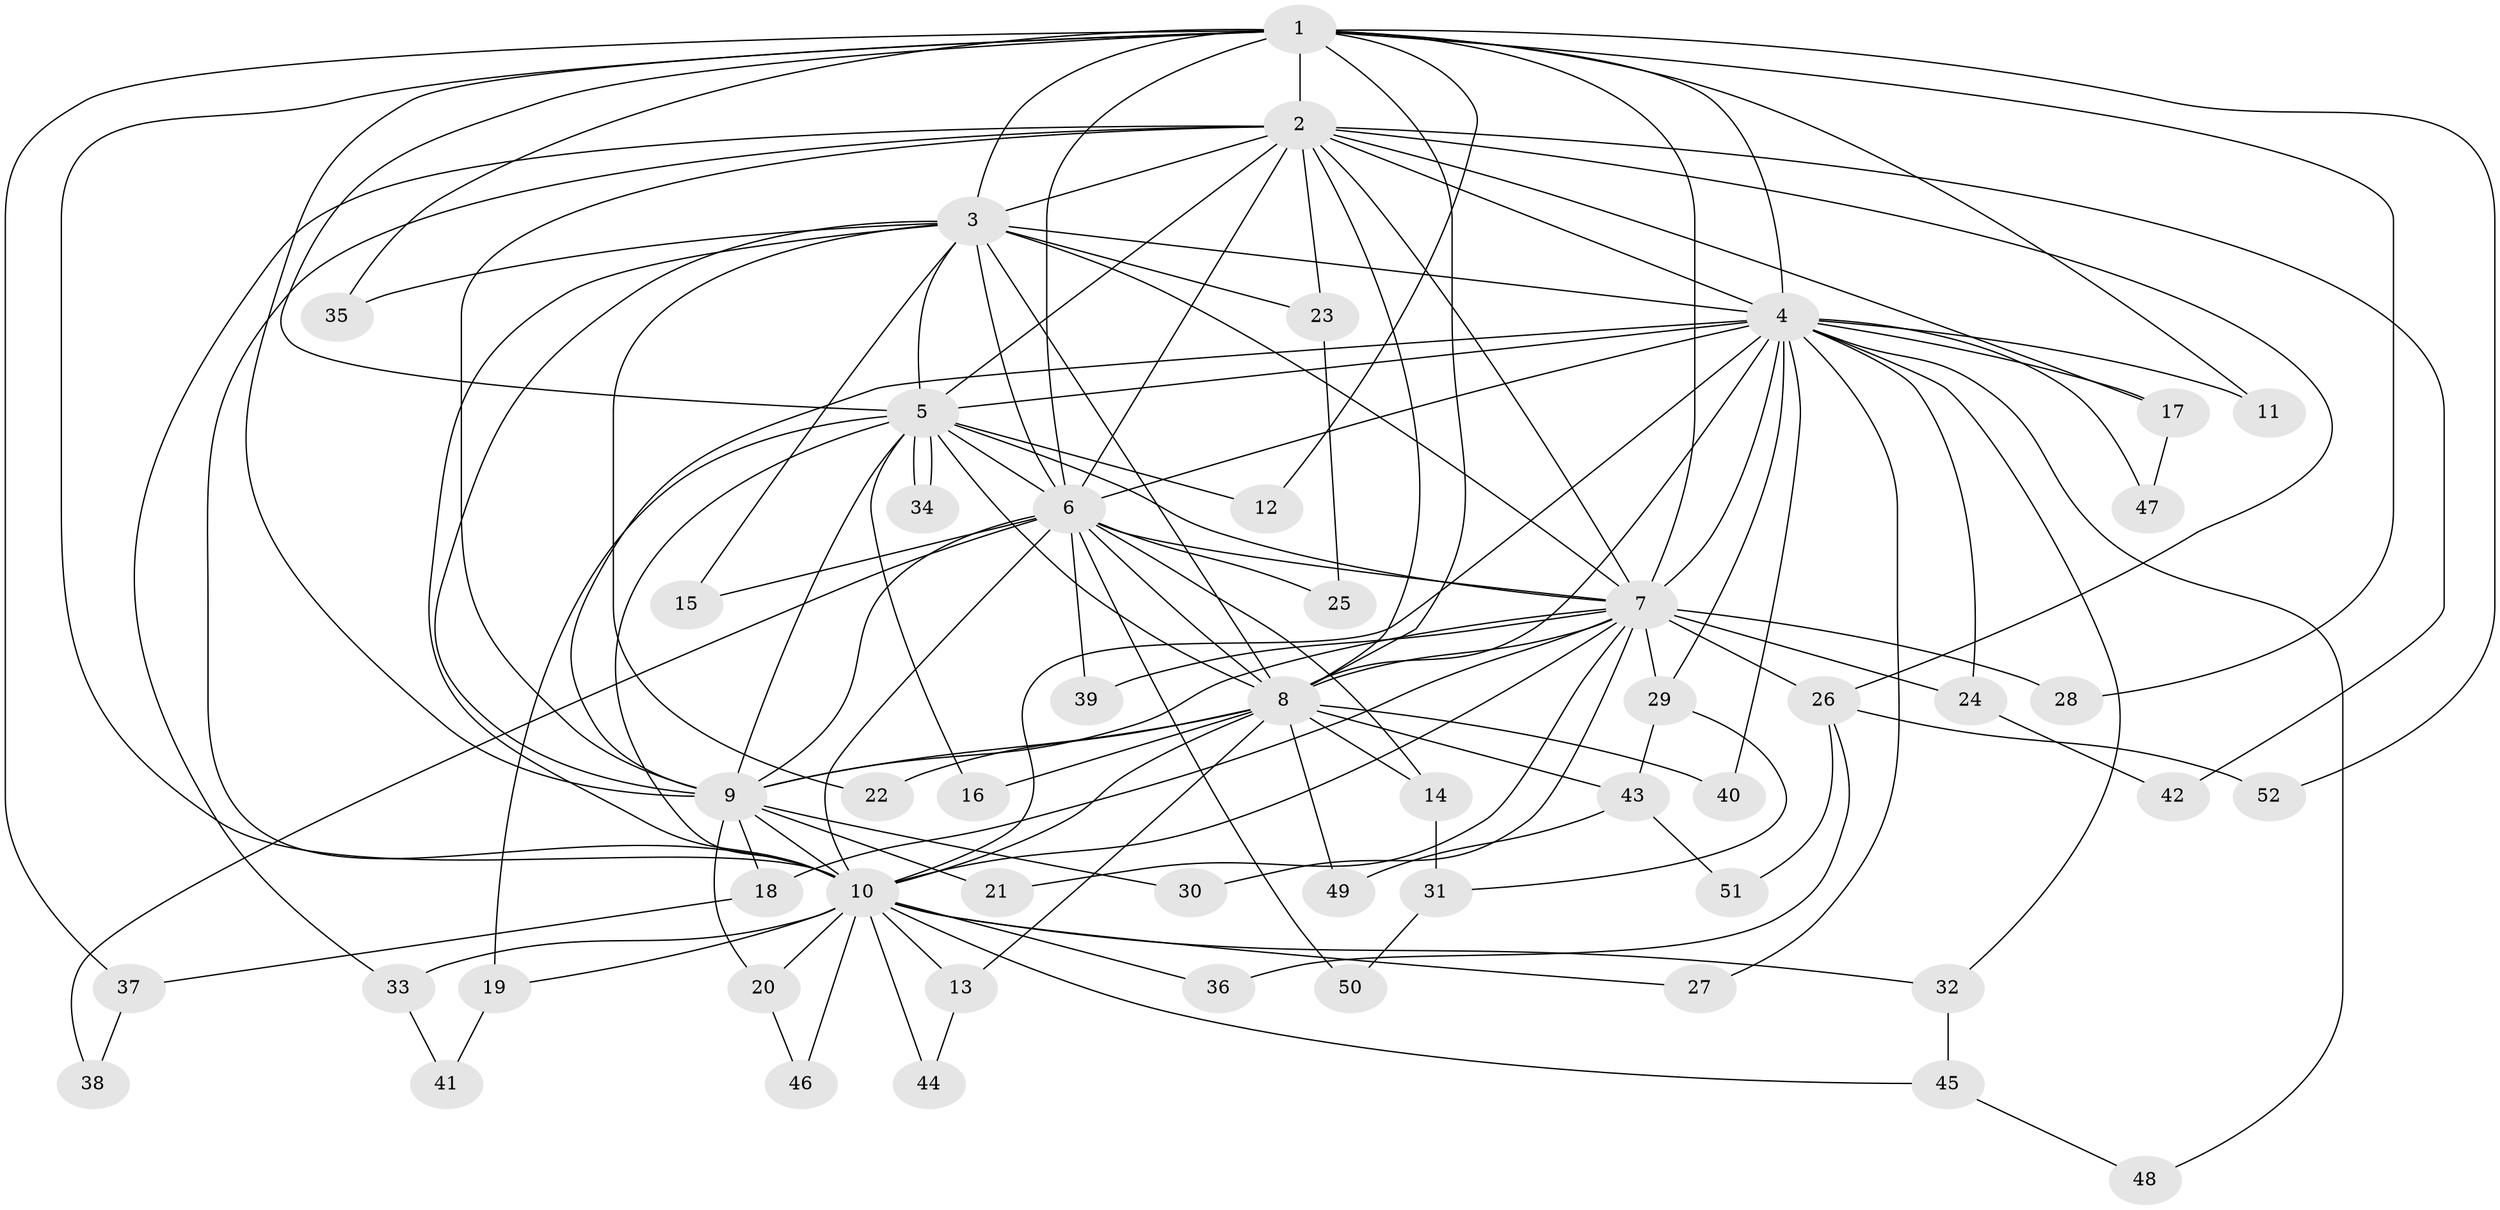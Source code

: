 // Generated by graph-tools (version 1.1) at 2025/01/03/09/25 03:01:14]
// undirected, 52 vertices, 129 edges
graph export_dot {
graph [start="1"]
  node [color=gray90,style=filled];
  1;
  2;
  3;
  4;
  5;
  6;
  7;
  8;
  9;
  10;
  11;
  12;
  13;
  14;
  15;
  16;
  17;
  18;
  19;
  20;
  21;
  22;
  23;
  24;
  25;
  26;
  27;
  28;
  29;
  30;
  31;
  32;
  33;
  34;
  35;
  36;
  37;
  38;
  39;
  40;
  41;
  42;
  43;
  44;
  45;
  46;
  47;
  48;
  49;
  50;
  51;
  52;
  1 -- 2;
  1 -- 3;
  1 -- 4;
  1 -- 5;
  1 -- 6;
  1 -- 7;
  1 -- 8;
  1 -- 9;
  1 -- 10;
  1 -- 11;
  1 -- 12;
  1 -- 28;
  1 -- 35;
  1 -- 37;
  1 -- 52;
  2 -- 3;
  2 -- 4;
  2 -- 5;
  2 -- 6;
  2 -- 7;
  2 -- 8;
  2 -- 9;
  2 -- 10;
  2 -- 17;
  2 -- 23;
  2 -- 26;
  2 -- 33;
  2 -- 42;
  3 -- 4;
  3 -- 5;
  3 -- 6;
  3 -- 7;
  3 -- 8;
  3 -- 9;
  3 -- 10;
  3 -- 15;
  3 -- 22;
  3 -- 23;
  3 -- 35;
  4 -- 5;
  4 -- 6;
  4 -- 7;
  4 -- 8;
  4 -- 9;
  4 -- 10;
  4 -- 11;
  4 -- 17;
  4 -- 24;
  4 -- 27;
  4 -- 29;
  4 -- 32;
  4 -- 40;
  4 -- 47;
  4 -- 48;
  5 -- 6;
  5 -- 7;
  5 -- 8;
  5 -- 9;
  5 -- 10;
  5 -- 12;
  5 -- 16;
  5 -- 19;
  5 -- 34;
  5 -- 34;
  6 -- 7;
  6 -- 8;
  6 -- 9;
  6 -- 10;
  6 -- 14;
  6 -- 15;
  6 -- 25;
  6 -- 38;
  6 -- 39;
  6 -- 50;
  7 -- 8;
  7 -- 9;
  7 -- 10;
  7 -- 18;
  7 -- 21;
  7 -- 24;
  7 -- 26;
  7 -- 28;
  7 -- 29;
  7 -- 30;
  7 -- 39;
  8 -- 9;
  8 -- 10;
  8 -- 13;
  8 -- 14;
  8 -- 16;
  8 -- 22;
  8 -- 40;
  8 -- 43;
  8 -- 49;
  9 -- 10;
  9 -- 18;
  9 -- 20;
  9 -- 21;
  9 -- 30;
  10 -- 13;
  10 -- 19;
  10 -- 20;
  10 -- 27;
  10 -- 32;
  10 -- 33;
  10 -- 36;
  10 -- 44;
  10 -- 45;
  10 -- 46;
  13 -- 44;
  14 -- 31;
  17 -- 47;
  18 -- 37;
  19 -- 41;
  20 -- 46;
  23 -- 25;
  24 -- 42;
  26 -- 36;
  26 -- 51;
  26 -- 52;
  29 -- 31;
  29 -- 43;
  31 -- 50;
  32 -- 45;
  33 -- 41;
  37 -- 38;
  43 -- 49;
  43 -- 51;
  45 -- 48;
}
